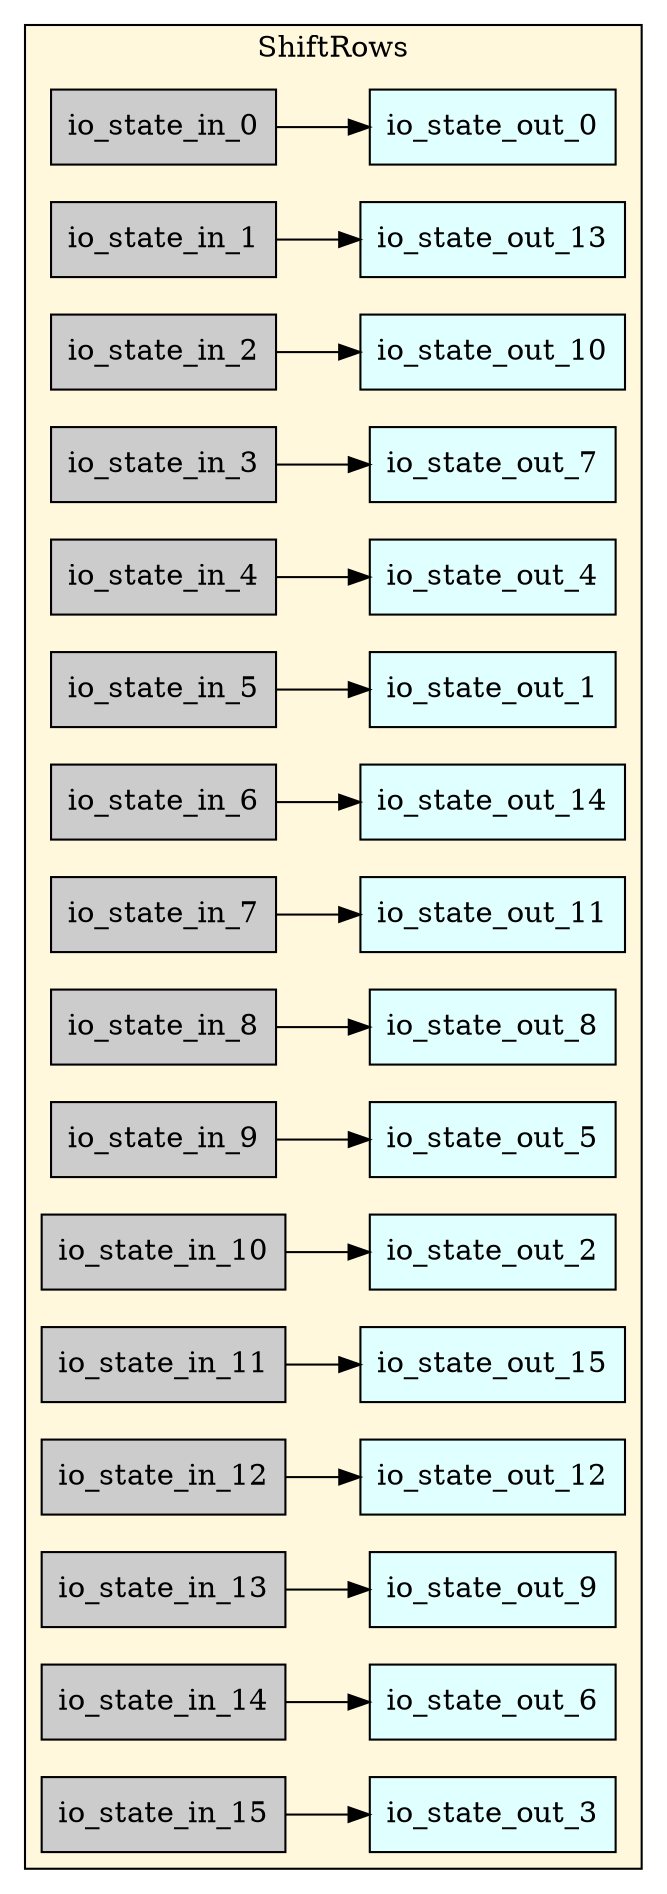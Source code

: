 digraph ShiftRows {
stylesheet = "styles.css"
rankdir="LR" 

subgraph cluster_ShiftRows {
  label="ShiftRows"
  URL=""
  bgcolor="#FFF8DC"
  cluster_ShiftRows_io_state_in_0 [shape = "rectangle" style="filled" fillcolor="#CCCCCC" label="io_state_in_0" rank="0"]
     
cluster_ShiftRows_io_state_in_1 [shape = "rectangle" style="filled" fillcolor="#CCCCCC" label="io_state_in_1" rank="0"]
     
cluster_ShiftRows_io_state_in_2 [shape = "rectangle" style="filled" fillcolor="#CCCCCC" label="io_state_in_2" rank="0"]
     
cluster_ShiftRows_io_state_in_3 [shape = "rectangle" style="filled" fillcolor="#CCCCCC" label="io_state_in_3" rank="0"]
     
cluster_ShiftRows_io_state_in_4 [shape = "rectangle" style="filled" fillcolor="#CCCCCC" label="io_state_in_4" rank="0"]
     
cluster_ShiftRows_io_state_in_5 [shape = "rectangle" style="filled" fillcolor="#CCCCCC" label="io_state_in_5" rank="0"]
     
cluster_ShiftRows_io_state_in_6 [shape = "rectangle" style="filled" fillcolor="#CCCCCC" label="io_state_in_6" rank="0"]
     
cluster_ShiftRows_io_state_in_7 [shape = "rectangle" style="filled" fillcolor="#CCCCCC" label="io_state_in_7" rank="0"]
     
cluster_ShiftRows_io_state_in_8 [shape = "rectangle" style="filled" fillcolor="#CCCCCC" label="io_state_in_8" rank="0"]
     
cluster_ShiftRows_io_state_in_9 [shape = "rectangle" style="filled" fillcolor="#CCCCCC" label="io_state_in_9" rank="0"]
     
cluster_ShiftRows_io_state_in_10 [shape = "rectangle" style="filled" fillcolor="#CCCCCC" label="io_state_in_10" rank="0"]
     
cluster_ShiftRows_io_state_in_11 [shape = "rectangle" style="filled" fillcolor="#CCCCCC" label="io_state_in_11" rank="0"]
     
cluster_ShiftRows_io_state_in_12 [shape = "rectangle" style="filled" fillcolor="#CCCCCC" label="io_state_in_12" rank="0"]
     
cluster_ShiftRows_io_state_in_13 [shape = "rectangle" style="filled" fillcolor="#CCCCCC" label="io_state_in_13" rank="0"]
     
cluster_ShiftRows_io_state_in_14 [shape = "rectangle" style="filled" fillcolor="#CCCCCC" label="io_state_in_14" rank="0"]
     
cluster_ShiftRows_io_state_in_15 [shape = "rectangle" style="filled" fillcolor="#CCCCCC" label="io_state_in_15" rank="0"]
     
cluster_ShiftRows_io_state_out_0 [shape = "rectangle" style="filled" fillcolor="#E0FFFF" label="io_state_out_0" rank="1000"]
     
cluster_ShiftRows_io_state_out_1 [shape = "rectangle" style="filled" fillcolor="#E0FFFF" label="io_state_out_1" rank="1000"]
     
cluster_ShiftRows_io_state_out_2 [shape = "rectangle" style="filled" fillcolor="#E0FFFF" label="io_state_out_2" rank="1000"]
     
cluster_ShiftRows_io_state_out_3 [shape = "rectangle" style="filled" fillcolor="#E0FFFF" label="io_state_out_3" rank="1000"]
     
cluster_ShiftRows_io_state_out_4 [shape = "rectangle" style="filled" fillcolor="#E0FFFF" label="io_state_out_4" rank="1000"]
     
cluster_ShiftRows_io_state_out_5 [shape = "rectangle" style="filled" fillcolor="#E0FFFF" label="io_state_out_5" rank="1000"]
     
cluster_ShiftRows_io_state_out_6 [shape = "rectangle" style="filled" fillcolor="#E0FFFF" label="io_state_out_6" rank="1000"]
     
cluster_ShiftRows_io_state_out_7 [shape = "rectangle" style="filled" fillcolor="#E0FFFF" label="io_state_out_7" rank="1000"]
     
cluster_ShiftRows_io_state_out_8 [shape = "rectangle" style="filled" fillcolor="#E0FFFF" label="io_state_out_8" rank="1000"]
     
cluster_ShiftRows_io_state_out_9 [shape = "rectangle" style="filled" fillcolor="#E0FFFF" label="io_state_out_9" rank="1000"]
     
cluster_ShiftRows_io_state_out_10 [shape = "rectangle" style="filled" fillcolor="#E0FFFF" label="io_state_out_10" rank="1000"]
     
cluster_ShiftRows_io_state_out_11 [shape = "rectangle" style="filled" fillcolor="#E0FFFF" label="io_state_out_11" rank="1000"]
     
cluster_ShiftRows_io_state_out_12 [shape = "rectangle" style="filled" fillcolor="#E0FFFF" label="io_state_out_12" rank="1000"]
     
cluster_ShiftRows_io_state_out_13 [shape = "rectangle" style="filled" fillcolor="#E0FFFF" label="io_state_out_13" rank="1000"]
     
cluster_ShiftRows_io_state_out_14 [shape = "rectangle" style="filled" fillcolor="#E0FFFF" label="io_state_out_14" rank="1000"]
     
cluster_ShiftRows_io_state_out_15 [shape = "rectangle" style="filled" fillcolor="#E0FFFF" label="io_state_out_15" rank="1000"]
     

  cluster_ShiftRows_io_state_in_0 -> cluster_ShiftRows_io_state_out_0
  cluster_ShiftRows_io_state_in_13 -> cluster_ShiftRows_io_state_out_9
  cluster_ShiftRows_io_state_in_7 -> cluster_ShiftRows_io_state_out_11
  cluster_ShiftRows_io_state_in_6 -> cluster_ShiftRows_io_state_out_14
  cluster_ShiftRows_io_state_in_15 -> cluster_ShiftRows_io_state_out_3
  cluster_ShiftRows_io_state_in_9 -> cluster_ShiftRows_io_state_out_5
  cluster_ShiftRows_io_state_in_8 -> cluster_ShiftRows_io_state_out_8
  cluster_ShiftRows_io_state_in_2 -> cluster_ShiftRows_io_state_out_10
  cluster_ShiftRows_io_state_in_1 -> cluster_ShiftRows_io_state_out_13
  cluster_ShiftRows_io_state_in_10 -> cluster_ShiftRows_io_state_out_2
  cluster_ShiftRows_io_state_in_5 -> cluster_ShiftRows_io_state_out_1
  cluster_ShiftRows_io_state_in_12 -> cluster_ShiftRows_io_state_out_12
  cluster_ShiftRows_io_state_in_11 -> cluster_ShiftRows_io_state_out_15
  cluster_ShiftRows_io_state_in_4 -> cluster_ShiftRows_io_state_out_4
  cluster_ShiftRows_io_state_in_3 -> cluster_ShiftRows_io_state_out_7
  cluster_ShiftRows_io_state_in_14 -> cluster_ShiftRows_io_state_out_6
  
  
}
     
}
